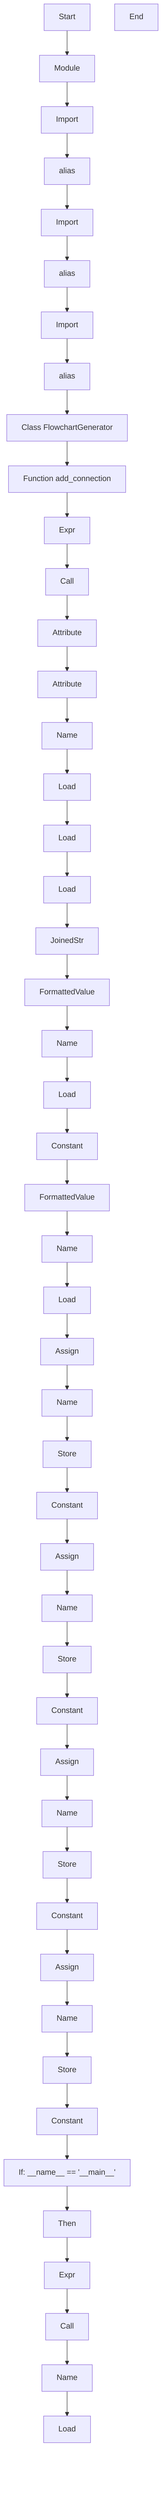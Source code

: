 flowchart TD
Start["Start"]
node1["Module"]
Start --> node1
node2["Import"]
node1 --> node2
node3["alias"]
node2 --> node3
node4["Import"]
node3 --> node4
node5["alias"]
node4 --> node5
node6["Import"]
node5 --> node6
node7["alias"]
node6 --> node7
node8["Class FlowchartGenerator"]
node7 --> node8
node9["Function add_connection"]
node8 --> node9
node10["Expr"]
node9 --> node10
node11["Call"]
node10 --> node11
node12["Attribute"]
node11 --> node12
node13["Attribute"]
node12 --> node13
node14["Name"]
node13 --> node14
node15["Load"]
node14 --> node15
node16["Load"]
node15 --> node16
node17["Load"]
node16 --> node17
node18["JoinedStr"]
node17 --> node18
node19["FormattedValue"]
node18 --> node19
node20["Name"]
node19 --> node20
node21["Load"]
node20 --> node21
node22["Constant"]
node21 --> node22
node23["FormattedValue"]
node22 --> node23
node24["Name"]
node23 --> node24
node25["Load"]
node24 --> node25
node26["Assign"]
node25 --> node26
node27["Name"]
node26 --> node27
node28["Store"]
node27 --> node28
node29["Constant"]
node28 --> node29
node30["Assign"]
node29 --> node30
node31["Name"]
node30 --> node31
node32["Store"]
node31 --> node32
node33["Constant"]
node32 --> node33
node34["Assign"]
node33 --> node34
node35["Name"]
node34 --> node35
node36["Store"]
node35 --> node36
node37["Constant"]
node36 --> node37
node38["Assign"]
node37 --> node38
node39["Name"]
node38 --> node39
node40["Store"]
node39 --> node40
node41["Constant"]
node40 --> node41
node42["If: __name__ == '__main__'"]
node41 --> node42
node43["Then"]
node42 --> node43
node44["Expr"]
node43 --> node44
node45["Call"]
node44 --> node45
node46["Name"]
node45 --> node46
node47["Load"]
node46 --> node47
End["End"]
